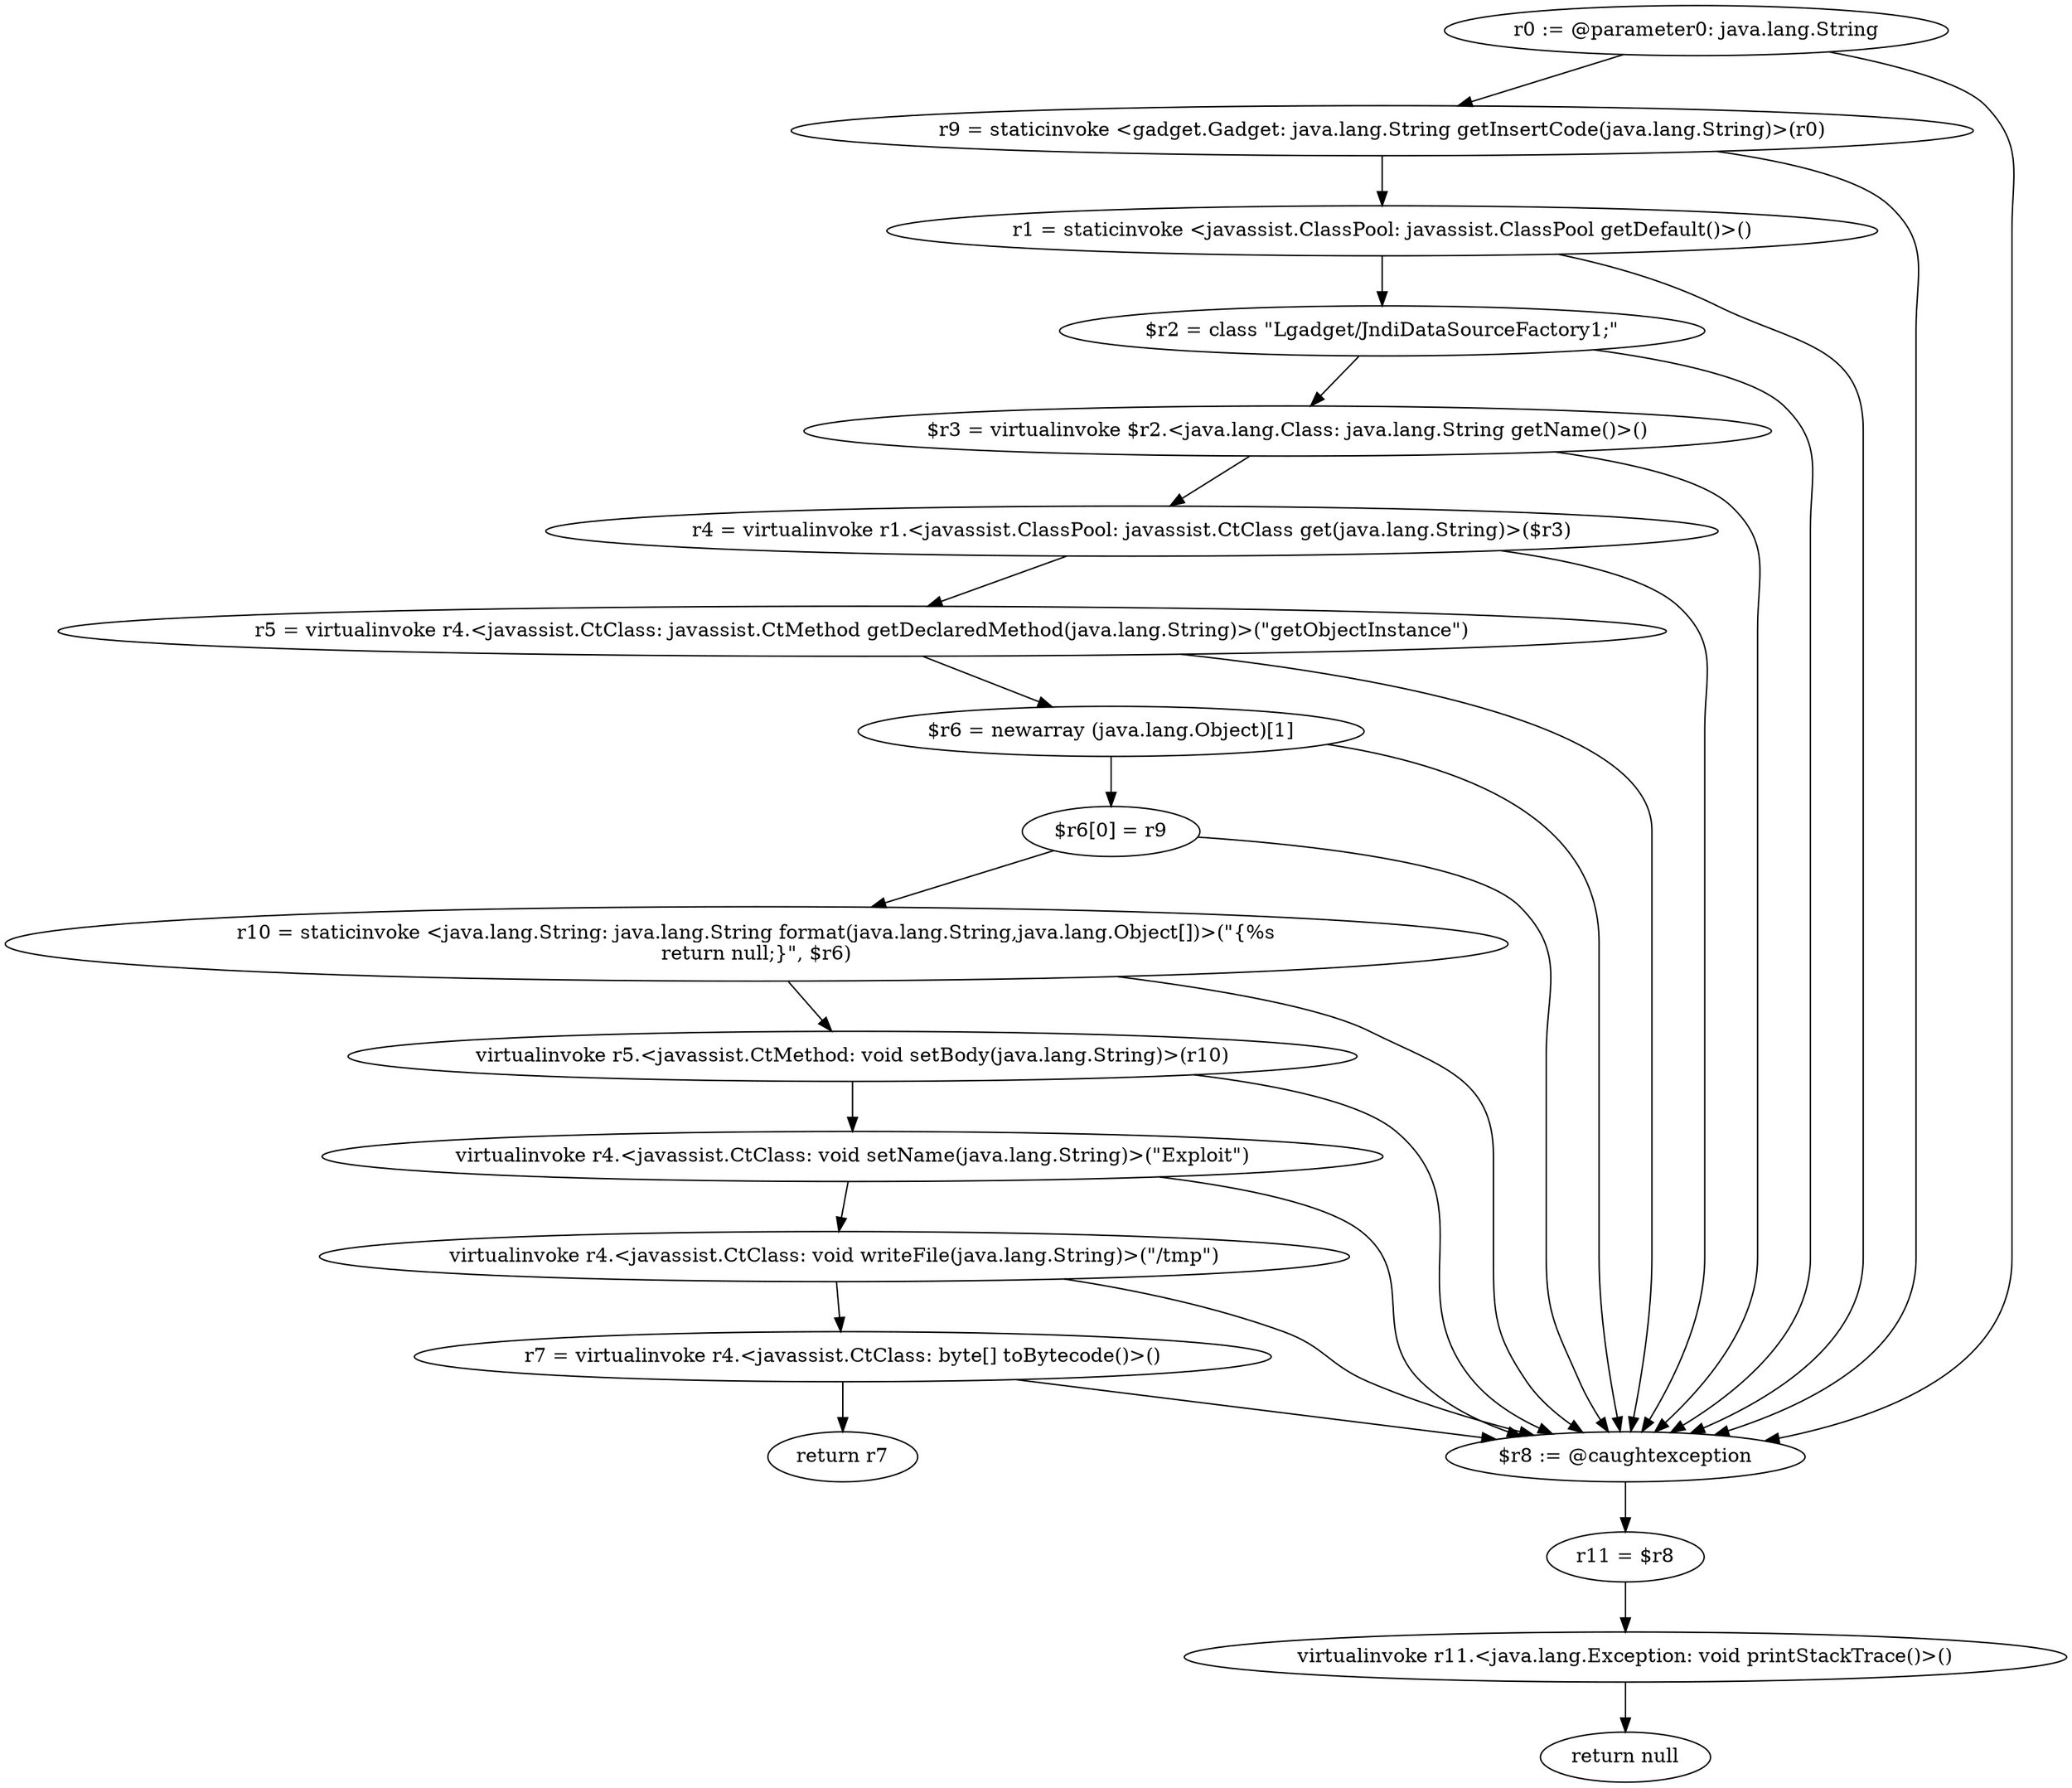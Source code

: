 digraph "unitGraph" {
    "r0 := @parameter0: java.lang.String"
    "r9 = staticinvoke <gadget.Gadget: java.lang.String getInsertCode(java.lang.String)>(r0)"
    "r1 = staticinvoke <javassist.ClassPool: javassist.ClassPool getDefault()>()"
    "$r2 = class \"Lgadget/JndiDataSourceFactory1;\""
    "$r3 = virtualinvoke $r2.<java.lang.Class: java.lang.String getName()>()"
    "r4 = virtualinvoke r1.<javassist.ClassPool: javassist.CtClass get(java.lang.String)>($r3)"
    "r5 = virtualinvoke r4.<javassist.CtClass: javassist.CtMethod getDeclaredMethod(java.lang.String)>(\"getObjectInstance\")"
    "$r6 = newarray (java.lang.Object)[1]"
    "$r6[0] = r9"
    "r10 = staticinvoke <java.lang.String: java.lang.String format(java.lang.String,java.lang.Object[])>(\"{%s\nreturn null;}\", $r6)"
    "virtualinvoke r5.<javassist.CtMethod: void setBody(java.lang.String)>(r10)"
    "virtualinvoke r4.<javassist.CtClass: void setName(java.lang.String)>(\"Exploit\")"
    "virtualinvoke r4.<javassist.CtClass: void writeFile(java.lang.String)>(\"/tmp\")"
    "r7 = virtualinvoke r4.<javassist.CtClass: byte[] toBytecode()>()"
    "return r7"
    "$r8 := @caughtexception"
    "r11 = $r8"
    "virtualinvoke r11.<java.lang.Exception: void printStackTrace()>()"
    "return null"
    "r0 := @parameter0: java.lang.String"->"r9 = staticinvoke <gadget.Gadget: java.lang.String getInsertCode(java.lang.String)>(r0)";
    "r0 := @parameter0: java.lang.String"->"$r8 := @caughtexception";
    "r9 = staticinvoke <gadget.Gadget: java.lang.String getInsertCode(java.lang.String)>(r0)"->"r1 = staticinvoke <javassist.ClassPool: javassist.ClassPool getDefault()>()";
    "r9 = staticinvoke <gadget.Gadget: java.lang.String getInsertCode(java.lang.String)>(r0)"->"$r8 := @caughtexception";
    "r1 = staticinvoke <javassist.ClassPool: javassist.ClassPool getDefault()>()"->"$r2 = class \"Lgadget/JndiDataSourceFactory1;\"";
    "r1 = staticinvoke <javassist.ClassPool: javassist.ClassPool getDefault()>()"->"$r8 := @caughtexception";
    "$r2 = class \"Lgadget/JndiDataSourceFactory1;\""->"$r3 = virtualinvoke $r2.<java.lang.Class: java.lang.String getName()>()";
    "$r2 = class \"Lgadget/JndiDataSourceFactory1;\""->"$r8 := @caughtexception";
    "$r3 = virtualinvoke $r2.<java.lang.Class: java.lang.String getName()>()"->"r4 = virtualinvoke r1.<javassist.ClassPool: javassist.CtClass get(java.lang.String)>($r3)";
    "$r3 = virtualinvoke $r2.<java.lang.Class: java.lang.String getName()>()"->"$r8 := @caughtexception";
    "r4 = virtualinvoke r1.<javassist.ClassPool: javassist.CtClass get(java.lang.String)>($r3)"->"r5 = virtualinvoke r4.<javassist.CtClass: javassist.CtMethod getDeclaredMethod(java.lang.String)>(\"getObjectInstance\")";
    "r4 = virtualinvoke r1.<javassist.ClassPool: javassist.CtClass get(java.lang.String)>($r3)"->"$r8 := @caughtexception";
    "r5 = virtualinvoke r4.<javassist.CtClass: javassist.CtMethod getDeclaredMethod(java.lang.String)>(\"getObjectInstance\")"->"$r6 = newarray (java.lang.Object)[1]";
    "r5 = virtualinvoke r4.<javassist.CtClass: javassist.CtMethod getDeclaredMethod(java.lang.String)>(\"getObjectInstance\")"->"$r8 := @caughtexception";
    "$r6 = newarray (java.lang.Object)[1]"->"$r6[0] = r9";
    "$r6 = newarray (java.lang.Object)[1]"->"$r8 := @caughtexception";
    "$r6[0] = r9"->"r10 = staticinvoke <java.lang.String: java.lang.String format(java.lang.String,java.lang.Object[])>(\"{%s\nreturn null;}\", $r6)";
    "$r6[0] = r9"->"$r8 := @caughtexception";
    "r10 = staticinvoke <java.lang.String: java.lang.String format(java.lang.String,java.lang.Object[])>(\"{%s\nreturn null;}\", $r6)"->"virtualinvoke r5.<javassist.CtMethod: void setBody(java.lang.String)>(r10)";
    "r10 = staticinvoke <java.lang.String: java.lang.String format(java.lang.String,java.lang.Object[])>(\"{%s\nreturn null;}\", $r6)"->"$r8 := @caughtexception";
    "virtualinvoke r5.<javassist.CtMethod: void setBody(java.lang.String)>(r10)"->"virtualinvoke r4.<javassist.CtClass: void setName(java.lang.String)>(\"Exploit\")";
    "virtualinvoke r5.<javassist.CtMethod: void setBody(java.lang.String)>(r10)"->"$r8 := @caughtexception";
    "virtualinvoke r4.<javassist.CtClass: void setName(java.lang.String)>(\"Exploit\")"->"virtualinvoke r4.<javassist.CtClass: void writeFile(java.lang.String)>(\"/tmp\")";
    "virtualinvoke r4.<javassist.CtClass: void setName(java.lang.String)>(\"Exploit\")"->"$r8 := @caughtexception";
    "virtualinvoke r4.<javassist.CtClass: void writeFile(java.lang.String)>(\"/tmp\")"->"r7 = virtualinvoke r4.<javassist.CtClass: byte[] toBytecode()>()";
    "virtualinvoke r4.<javassist.CtClass: void writeFile(java.lang.String)>(\"/tmp\")"->"$r8 := @caughtexception";
    "r7 = virtualinvoke r4.<javassist.CtClass: byte[] toBytecode()>()"->"return r7";
    "r7 = virtualinvoke r4.<javassist.CtClass: byte[] toBytecode()>()"->"$r8 := @caughtexception";
    "$r8 := @caughtexception"->"r11 = $r8";
    "r11 = $r8"->"virtualinvoke r11.<java.lang.Exception: void printStackTrace()>()";
    "virtualinvoke r11.<java.lang.Exception: void printStackTrace()>()"->"return null";
}
